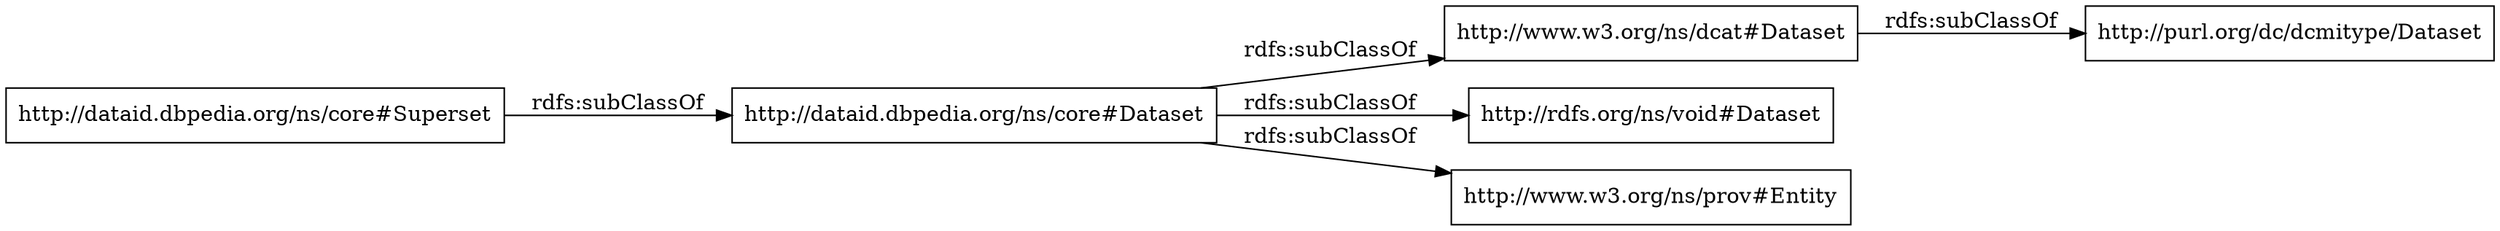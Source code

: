 digraph ar2dtool_diagram { 
rankdir=LR;
size="1000"
node [shape = rectangle, color="black"]; "http://www.w3.org/ns/dcat#Dataset" "http://dataid.dbpedia.org/ns/core#Dataset" "http://rdfs.org/ns/void#Dataset" "http://dataid.dbpedia.org/ns/core#Superset" "http://www.w3.org/ns/prov#Entity" "http://purl.org/dc/dcmitype/Dataset" ; /*classes style*/
	"http://dataid.dbpedia.org/ns/core#Superset" -> "http://dataid.dbpedia.org/ns/core#Dataset" [ label = "rdfs:subClassOf" ];
	"http://dataid.dbpedia.org/ns/core#Dataset" -> "http://rdfs.org/ns/void#Dataset" [ label = "rdfs:subClassOf" ];
	"http://dataid.dbpedia.org/ns/core#Dataset" -> "http://www.w3.org/ns/dcat#Dataset" [ label = "rdfs:subClassOf" ];
	"http://dataid.dbpedia.org/ns/core#Dataset" -> "http://www.w3.org/ns/prov#Entity" [ label = "rdfs:subClassOf" ];
	"http://www.w3.org/ns/dcat#Dataset" -> "http://purl.org/dc/dcmitype/Dataset" [ label = "rdfs:subClassOf" ];

}
